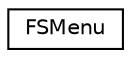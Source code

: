 digraph G
{
  edge [fontname="Helvetica",fontsize="10",labelfontname="Helvetica",labelfontsize="10"];
  node [fontname="Helvetica",fontsize="10",shape=record];
  rankdir=LR;
  Node1 [label="FSMenu",height=0.2,width=0.4,color="black", fillcolor="white", style="filled",URL="$df/d7e/structFSMenu.html"];
}
